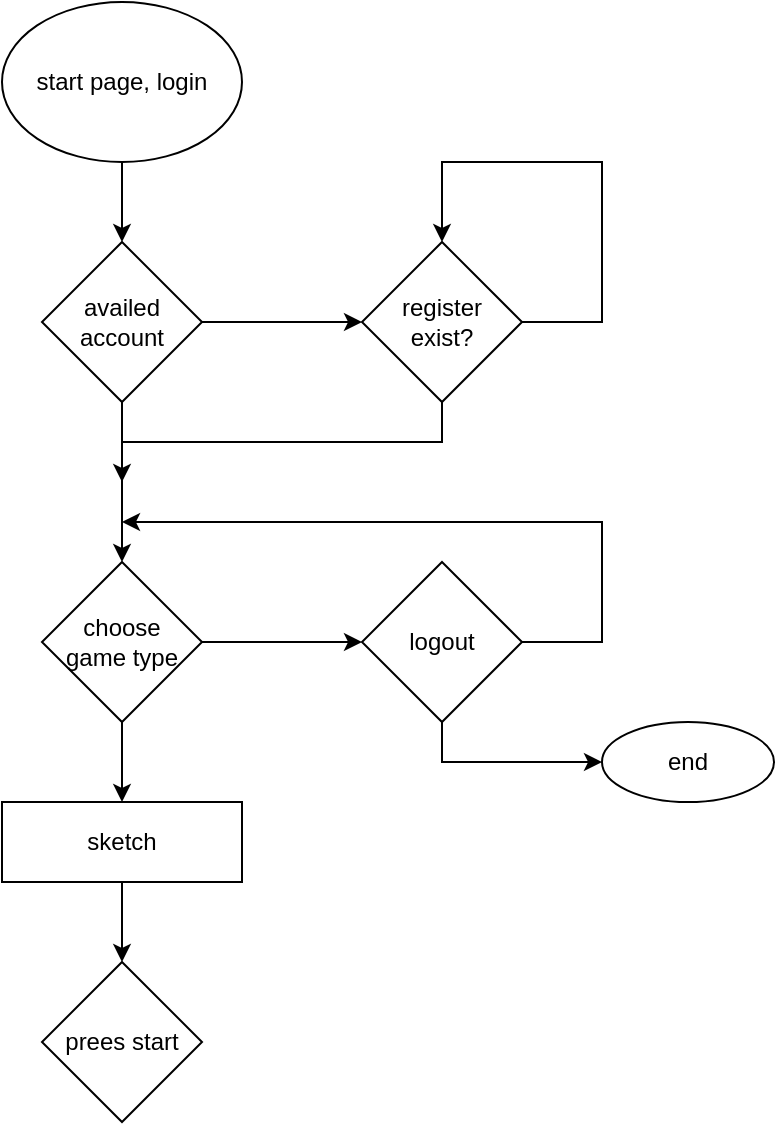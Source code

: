 <mxfile version="22.1.7" type="github">
  <diagram id="C5RBs43oDa-KdzZeNtuy" name="Page-1">
    <mxGraphModel dx="875" dy="445" grid="1" gridSize="10" guides="1" tooltips="1" connect="1" arrows="1" fold="1" page="1" pageScale="1" pageWidth="827" pageHeight="1169" math="0" shadow="0">
      <root>
        <mxCell id="WIyWlLk6GJQsqaUBKTNV-0" />
        <mxCell id="WIyWlLk6GJQsqaUBKTNV-1" parent="WIyWlLk6GJQsqaUBKTNV-0" />
        <mxCell id="dfUEUGqJiXlQG_ewLPjP-10" value="" style="edgeStyle=orthogonalEdgeStyle;rounded=0;orthogonalLoop=1;jettySize=auto;html=1;" edge="1" parent="WIyWlLk6GJQsqaUBKTNV-1" source="dfUEUGqJiXlQG_ewLPjP-0" target="dfUEUGqJiXlQG_ewLPjP-4">
          <mxGeometry relative="1" as="geometry" />
        </mxCell>
        <mxCell id="dfUEUGqJiXlQG_ewLPjP-0" value="start page, login" style="ellipse;whiteSpace=wrap;html=1;" vertex="1" parent="WIyWlLk6GJQsqaUBKTNV-1">
          <mxGeometry x="140" width="120" height="80" as="geometry" />
        </mxCell>
        <mxCell id="dfUEUGqJiXlQG_ewLPjP-7" value="" style="edgeStyle=orthogonalEdgeStyle;rounded=0;orthogonalLoop=1;jettySize=auto;html=1;" edge="1" parent="WIyWlLk6GJQsqaUBKTNV-1" source="dfUEUGqJiXlQG_ewLPjP-4" target="dfUEUGqJiXlQG_ewLPjP-6">
          <mxGeometry relative="1" as="geometry" />
        </mxCell>
        <mxCell id="dfUEUGqJiXlQG_ewLPjP-12" value="" style="edgeStyle=orthogonalEdgeStyle;rounded=0;orthogonalLoop=1;jettySize=auto;html=1;" edge="1" parent="WIyWlLk6GJQsqaUBKTNV-1" source="dfUEUGqJiXlQG_ewLPjP-4" target="dfUEUGqJiXlQG_ewLPjP-11">
          <mxGeometry relative="1" as="geometry" />
        </mxCell>
        <mxCell id="dfUEUGqJiXlQG_ewLPjP-4" value="availed account" style="rhombus;whiteSpace=wrap;html=1;" vertex="1" parent="WIyWlLk6GJQsqaUBKTNV-1">
          <mxGeometry x="160" y="120" width="80" height="80" as="geometry" />
        </mxCell>
        <mxCell id="dfUEUGqJiXlQG_ewLPjP-26" value="" style="edgeStyle=orthogonalEdgeStyle;rounded=0;orthogonalLoop=1;jettySize=auto;html=1;" edge="1" parent="WIyWlLk6GJQsqaUBKTNV-1" source="dfUEUGqJiXlQG_ewLPjP-6" target="dfUEUGqJiXlQG_ewLPjP-25">
          <mxGeometry relative="1" as="geometry" />
        </mxCell>
        <mxCell id="dfUEUGqJiXlQG_ewLPjP-30" value="" style="edgeStyle=orthogonalEdgeStyle;rounded=0;orthogonalLoop=1;jettySize=auto;html=1;" edge="1" parent="WIyWlLk6GJQsqaUBKTNV-1" source="dfUEUGqJiXlQG_ewLPjP-6" target="dfUEUGqJiXlQG_ewLPjP-29">
          <mxGeometry relative="1" as="geometry" />
        </mxCell>
        <mxCell id="dfUEUGqJiXlQG_ewLPjP-6" value="choose &lt;br&gt;game type" style="rhombus;whiteSpace=wrap;html=1;" vertex="1" parent="WIyWlLk6GJQsqaUBKTNV-1">
          <mxGeometry x="160" y="280" width="80" height="80" as="geometry" />
        </mxCell>
        <mxCell id="dfUEUGqJiXlQG_ewLPjP-19" style="edgeStyle=orthogonalEdgeStyle;rounded=0;orthogonalLoop=1;jettySize=auto;html=1;" edge="1" parent="WIyWlLk6GJQsqaUBKTNV-1" source="dfUEUGqJiXlQG_ewLPjP-11">
          <mxGeometry relative="1" as="geometry">
            <mxPoint x="200" y="240" as="targetPoint" />
            <Array as="points">
              <mxPoint x="360" y="220" />
              <mxPoint x="200" y="220" />
            </Array>
          </mxGeometry>
        </mxCell>
        <mxCell id="dfUEUGqJiXlQG_ewLPjP-24" style="edgeStyle=orthogonalEdgeStyle;rounded=0;orthogonalLoop=1;jettySize=auto;html=1;entryX=0;entryY=0.5;entryDx=0;entryDy=0;" edge="1" parent="WIyWlLk6GJQsqaUBKTNV-1" source="dfUEUGqJiXlQG_ewLPjP-11" target="dfUEUGqJiXlQG_ewLPjP-11">
          <mxGeometry relative="1" as="geometry">
            <mxPoint x="360" y="80" as="targetPoint" />
            <Array as="points">
              <mxPoint x="440" y="160" />
              <mxPoint x="440" y="80" />
              <mxPoint x="360" y="80" />
            </Array>
          </mxGeometry>
        </mxCell>
        <mxCell id="dfUEUGqJiXlQG_ewLPjP-11" value="register&lt;br&gt;exist?" style="rhombus;whiteSpace=wrap;html=1;direction=south;" vertex="1" parent="WIyWlLk6GJQsqaUBKTNV-1">
          <mxGeometry x="320" y="120" width="80" height="80" as="geometry" />
        </mxCell>
        <mxCell id="dfUEUGqJiXlQG_ewLPjP-27" style="edgeStyle=orthogonalEdgeStyle;rounded=0;orthogonalLoop=1;jettySize=auto;html=1;" edge="1" parent="WIyWlLk6GJQsqaUBKTNV-1" source="dfUEUGqJiXlQG_ewLPjP-25">
          <mxGeometry relative="1" as="geometry">
            <mxPoint x="200" y="260" as="targetPoint" />
            <Array as="points">
              <mxPoint x="440" y="320" />
              <mxPoint x="440" y="260" />
            </Array>
          </mxGeometry>
        </mxCell>
        <mxCell id="dfUEUGqJiXlQG_ewLPjP-34" style="edgeStyle=orthogonalEdgeStyle;rounded=0;orthogonalLoop=1;jettySize=auto;html=1;entryX=0;entryY=0.5;entryDx=0;entryDy=0;" edge="1" parent="WIyWlLk6GJQsqaUBKTNV-1" source="dfUEUGqJiXlQG_ewLPjP-25" target="dfUEUGqJiXlQG_ewLPjP-33">
          <mxGeometry relative="1" as="geometry">
            <mxPoint x="360" y="380" as="targetPoint" />
            <Array as="points">
              <mxPoint x="360" y="380" />
            </Array>
          </mxGeometry>
        </mxCell>
        <mxCell id="dfUEUGqJiXlQG_ewLPjP-25" value="logout" style="rhombus;whiteSpace=wrap;html=1;" vertex="1" parent="WIyWlLk6GJQsqaUBKTNV-1">
          <mxGeometry x="320" y="280" width="80" height="80" as="geometry" />
        </mxCell>
        <mxCell id="dfUEUGqJiXlQG_ewLPjP-32" value="" style="edgeStyle=orthogonalEdgeStyle;rounded=0;orthogonalLoop=1;jettySize=auto;html=1;" edge="1" parent="WIyWlLk6GJQsqaUBKTNV-1" source="dfUEUGqJiXlQG_ewLPjP-29" target="dfUEUGqJiXlQG_ewLPjP-31">
          <mxGeometry relative="1" as="geometry" />
        </mxCell>
        <mxCell id="dfUEUGqJiXlQG_ewLPjP-29" value="sketch" style="whiteSpace=wrap;html=1;" vertex="1" parent="WIyWlLk6GJQsqaUBKTNV-1">
          <mxGeometry x="140" y="400" width="120" height="40" as="geometry" />
        </mxCell>
        <mxCell id="dfUEUGqJiXlQG_ewLPjP-31" value="prees start" style="rhombus;whiteSpace=wrap;html=1;" vertex="1" parent="WIyWlLk6GJQsqaUBKTNV-1">
          <mxGeometry x="160" y="480" width="80" height="80" as="geometry" />
        </mxCell>
        <mxCell id="dfUEUGqJiXlQG_ewLPjP-33" value="end" style="ellipse;whiteSpace=wrap;html=1;" vertex="1" parent="WIyWlLk6GJQsqaUBKTNV-1">
          <mxGeometry x="440" y="360" width="86" height="40" as="geometry" />
        </mxCell>
      </root>
    </mxGraphModel>
  </diagram>
</mxfile>
